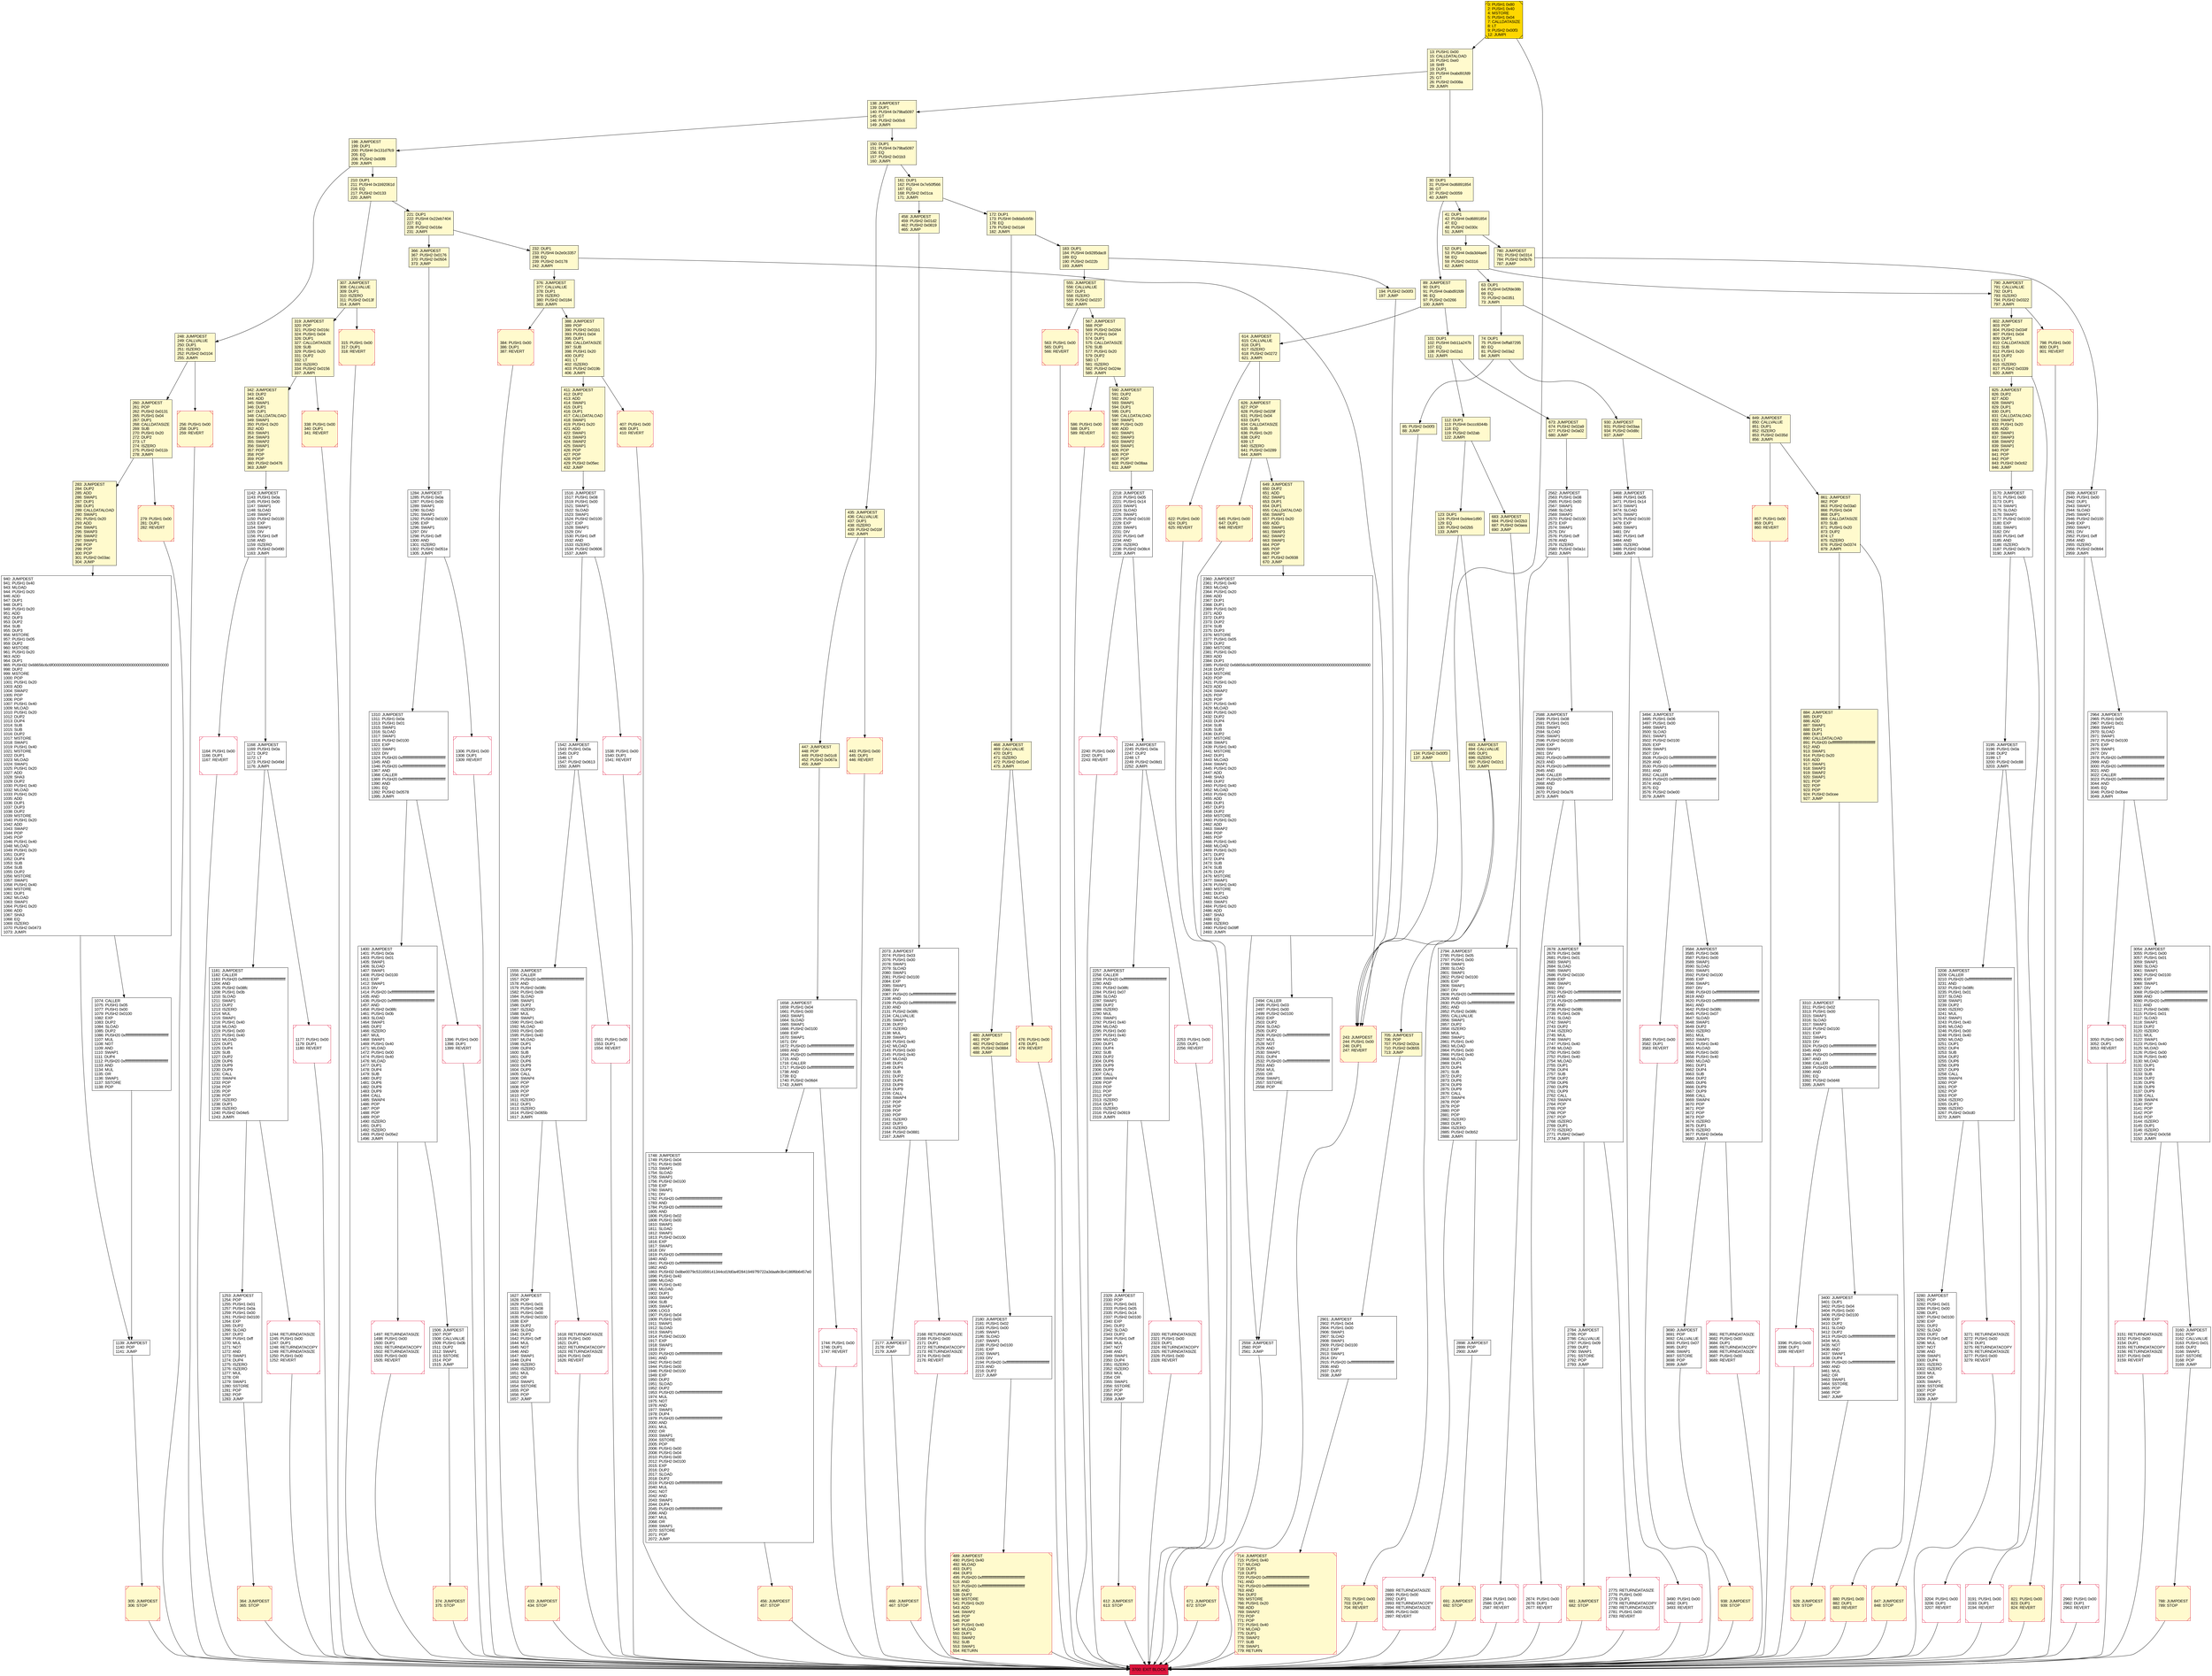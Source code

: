 digraph G {
bgcolor=transparent rankdir=UD;
node [shape=box style=filled color=black fillcolor=white fontname=arial fontcolor=black];
930 [label="930: JUMPDEST\l931: PUSH2 0x03aa\l934: PUSH2 0x0d8c\l937: JUMP\l" fillcolor=lemonchiffon ];
3490 [label="3490: PUSH1 0x00\l3492: DUP1\l3493: REVERT\l" shape=Msquare color=crimson ];
671 [label="671: JUMPDEST\l672: STOP\l" fillcolor=lemonchiffon shape=Msquare color=crimson ];
2320 [label="2320: RETURNDATASIZE\l2321: PUSH1 0x00\l2323: DUP1\l2324: RETURNDATACOPY\l2325: RETURNDATASIZE\l2326: PUSH1 0x00\l2328: REVERT\l" shape=Msquare color=crimson ];
1748 [label="1748: JUMPDEST\l1749: PUSH1 0x04\l1751: PUSH1 0x00\l1753: SWAP1\l1754: SLOAD\l1755: SWAP1\l1756: PUSH2 0x0100\l1759: EXP\l1760: SWAP1\l1761: DIV\l1762: PUSH20 0xffffffffffffffffffffffffffffffffffffffff\l1783: AND\l1784: PUSH20 0xffffffffffffffffffffffffffffffffffffffff\l1805: AND\l1806: PUSH1 0x02\l1808: PUSH1 0x00\l1810: SWAP1\l1811: SLOAD\l1812: SWAP1\l1813: PUSH2 0x0100\l1816: EXP\l1817: SWAP1\l1818: DIV\l1819: PUSH20 0xffffffffffffffffffffffffffffffffffffffff\l1840: AND\l1841: PUSH20 0xffffffffffffffffffffffffffffffffffffffff\l1862: AND\l1863: PUSH32 0x8be0079c531659141344cd1fd0a4f28419497f9722a3daafe3b4186f6b6457e0\l1896: PUSH1 0x40\l1898: MLOAD\l1899: PUSH1 0x40\l1901: MLOAD\l1902: DUP1\l1903: SWAP2\l1904: SUB\l1905: SWAP1\l1906: LOG3\l1907: PUSH1 0x04\l1909: PUSH1 0x00\l1911: SWAP1\l1912: SLOAD\l1913: SWAP1\l1914: PUSH2 0x0100\l1917: EXP\l1918: SWAP1\l1919: DIV\l1920: PUSH20 0xffffffffffffffffffffffffffffffffffffffff\l1941: AND\l1942: PUSH1 0x02\l1944: PUSH1 0x00\l1946: PUSH2 0x0100\l1949: EXP\l1950: DUP2\l1951: SLOAD\l1952: DUP2\l1953: PUSH20 0xffffffffffffffffffffffffffffffffffffffff\l1974: MUL\l1975: NOT\l1976: AND\l1977: SWAP1\l1978: DUP4\l1979: PUSH20 0xffffffffffffffffffffffffffffffffffffffff\l2000: AND\l2001: MUL\l2002: OR\l2003: SWAP1\l2004: SSTORE\l2005: POP\l2006: PUSH1 0x00\l2008: PUSH1 0x04\l2010: PUSH1 0x00\l2012: PUSH2 0x0100\l2015: EXP\l2016: DUP2\l2017: SLOAD\l2018: DUP2\l2019: PUSH20 0xffffffffffffffffffffffffffffffffffffffff\l2040: MUL\l2041: NOT\l2042: AND\l2043: SWAP1\l2044: DUP4\l2045: PUSH20 0xffffffffffffffffffffffffffffffffffffffff\l2066: AND\l2067: MUL\l2068: OR\l2069: SWAP1\l2070: SSTORE\l2071: POP\l2072: JUMP\l" ];
1253 [label="1253: JUMPDEST\l1254: POP\l1255: PUSH1 0x01\l1257: PUSH1 0x0a\l1259: PUSH1 0x00\l1261: PUSH2 0x0100\l1264: EXP\l1265: DUP2\l1266: SLOAD\l1267: DUP2\l1268: PUSH1 0xff\l1270: MUL\l1271: NOT\l1272: AND\l1273: SWAP1\l1274: DUP4\l1275: ISZERO\l1276: ISZERO\l1277: MUL\l1278: OR\l1279: SWAP1\l1280: SSTORE\l1281: POP\l1282: POP\l1283: JUMP\l" ];
435 [label="435: JUMPDEST\l436: CALLVALUE\l437: DUP1\l438: ISZERO\l439: PUSH2 0x01bf\l442: JUMPI\l" fillcolor=lemonchiffon ];
1658 [label="1658: JUMPDEST\l1659: PUSH1 0x04\l1661: PUSH1 0x00\l1663: SWAP1\l1664: SLOAD\l1665: SWAP1\l1666: PUSH2 0x0100\l1669: EXP\l1670: SWAP1\l1671: DIV\l1672: PUSH20 0xffffffffffffffffffffffffffffffffffffffff\l1693: AND\l1694: PUSH20 0xffffffffffffffffffffffffffffffffffffffff\l1715: AND\l1716: CALLER\l1717: PUSH20 0xffffffffffffffffffffffffffffffffffffffff\l1738: AND\l1739: EQ\l1740: PUSH2 0x06d4\l1743: JUMPI\l" ];
13 [label="13: PUSH1 0x00\l15: CALLDATALOAD\l16: PUSH1 0xe0\l18: SHR\l19: DUP1\l20: PUSH4 0xabd91fd9\l25: GT\l26: PUSH2 0x008a\l29: JUMPI\l" fillcolor=lemonchiffon ];
443 [label="443: PUSH1 0x00\l445: DUP1\l446: REVERT\l" fillcolor=lemonchiffon shape=Msquare color=crimson ];
701 [label="701: PUSH1 0x00\l703: DUP1\l704: REVERT\l" fillcolor=lemonchiffon shape=Msquare color=crimson ];
2588 [label="2588: JUMPDEST\l2589: PUSH1 0x08\l2591: PUSH1 0x01\l2593: SWAP1\l2594: SLOAD\l2595: SWAP1\l2596: PUSH2 0x0100\l2599: EXP\l2600: SWAP1\l2601: DIV\l2602: PUSH20 0xffffffffffffffffffffffffffffffffffffffff\l2623: AND\l2624: PUSH20 0xffffffffffffffffffffffffffffffffffffffff\l2645: AND\l2646: CALLER\l2647: PUSH20 0xffffffffffffffffffffffffffffffffffffffff\l2668: AND\l2669: EQ\l2670: PUSH2 0x0a76\l2673: JUMPI\l" ];
210 [label="210: DUP1\l211: PUSH4 0x1b92061d\l216: EQ\l217: PUSH2 0x0133\l220: JUMPI\l" fillcolor=lemonchiffon ];
1142 [label="1142: JUMPDEST\l1143: PUSH1 0x0a\l1145: PUSH1 0x00\l1147: SWAP1\l1148: SLOAD\l1149: SWAP1\l1150: PUSH2 0x0100\l1153: EXP\l1154: SWAP1\l1155: DIV\l1156: PUSH1 0xff\l1158: AND\l1159: ISZERO\l1160: PUSH2 0x0490\l1163: JUMPI\l" ];
384 [label="384: PUSH1 0x00\l386: DUP1\l387: REVERT\l" fillcolor=lemonchiffon shape=Msquare color=crimson ];
645 [label="645: PUSH1 0x00\l647: DUP1\l648: REVERT\l" fillcolor=lemonchiffon shape=Msquare color=crimson ];
3170 [label="3170: JUMPDEST\l3171: PUSH1 0x00\l3173: DUP1\l3174: SWAP1\l3175: SLOAD\l3176: SWAP1\l3177: PUSH2 0x0100\l3180: EXP\l3181: SWAP1\l3182: DIV\l3183: PUSH1 0xff\l3185: AND\l3186: ISZERO\l3187: PUSH2 0x0c7b\l3190: JUMPI\l" ];
433 [label="433: JUMPDEST\l434: STOP\l" fillcolor=lemonchiffon shape=Msquare color=crimson ];
3204 [label="3204: PUSH1 0x00\l3206: DUP1\l3207: REVERT\l" shape=Msquare color=crimson ];
691 [label="691: JUMPDEST\l692: STOP\l" fillcolor=lemonchiffon shape=Msquare color=crimson ];
683 [label="683: JUMPDEST\l684: PUSH2 0x02b3\l687: PUSH2 0x0aea\l690: JUMP\l" fillcolor=lemonchiffon ];
2073 [label="2073: JUMPDEST\l2074: PUSH1 0x03\l2076: PUSH1 0x00\l2078: SWAP1\l2079: SLOAD\l2080: SWAP1\l2081: PUSH2 0x0100\l2084: EXP\l2085: SWAP1\l2086: DIV\l2087: PUSH20 0xffffffffffffffffffffffffffffffffffffffff\l2108: AND\l2109: PUSH20 0xffffffffffffffffffffffffffffffffffffffff\l2130: AND\l2131: PUSH2 0x08fc\l2134: CALLVALUE\l2135: SWAP1\l2136: DUP2\l2137: ISZERO\l2138: MUL\l2139: SWAP1\l2140: PUSH1 0x40\l2142: MLOAD\l2143: PUSH1 0x00\l2145: PUSH1 0x40\l2147: MLOAD\l2148: DUP1\l2149: DUP4\l2150: SUB\l2151: DUP2\l2152: DUP6\l2153: DUP9\l2154: DUP9\l2155: CALL\l2156: SWAP4\l2157: POP\l2158: POP\l2159: POP\l2160: POP\l2161: ISZERO\l2162: DUP1\l2163: ISZERO\l2164: PUSH2 0x0881\l2167: JUMPI\l" ];
1164 [label="1164: PUSH1 0x00\l1166: DUP1\l1167: REVERT\l" shape=Msquare color=crimson ];
2180 [label="2180: JUMPDEST\l2181: PUSH1 0x02\l2183: PUSH1 0x00\l2185: SWAP1\l2186: SLOAD\l2187: SWAP1\l2188: PUSH2 0x0100\l2191: EXP\l2192: SWAP1\l2193: DIV\l2194: PUSH20 0xffffffffffffffffffffffffffffffffffffffff\l2215: AND\l2216: DUP2\l2217: JUMP\l" ];
2960 [label="2960: PUSH1 0x00\l2962: DUP1\l2963: REVERT\l" shape=Msquare color=crimson ];
2784 [label="2784: JUMPDEST\l2785: POP\l2786: CALLVALUE\l2787: PUSH1 0x09\l2789: DUP2\l2790: SWAP1\l2791: SSTORE\l2792: POP\l2793: JUMP\l" ];
172 [label="172: DUP1\l173: PUSH4 0x8da5cb5b\l178: EQ\l179: PUSH2 0x01d4\l182: JUMPI\l" fillcolor=lemonchiffon ];
928 [label="928: JUMPDEST\l929: STOP\l" fillcolor=lemonchiffon shape=Msquare color=crimson ];
366 [label="366: JUMPDEST\l367: PUSH2 0x0176\l370: PUSH2 0x0504\l373: JUMP\l" fillcolor=lemonchiffon ];
407 [label="407: PUSH1 0x00\l409: DUP1\l410: REVERT\l" fillcolor=lemonchiffon shape=Msquare color=crimson ];
1177 [label="1177: PUSH1 0x00\l1179: DUP1\l1180: REVERT\l" shape=Msquare color=crimson ];
74 [label="74: DUP1\l75: PUSH4 0xffa87295\l80: EQ\l81: PUSH2 0x03a2\l84: JUMPI\l" fillcolor=lemonchiffon ];
480 [label="480: JUMPDEST\l481: POP\l482: PUSH2 0x01e9\l485: PUSH2 0x0884\l488: JUMP\l" fillcolor=lemonchiffon ];
681 [label="681: JUMPDEST\l682: STOP\l" fillcolor=lemonchiffon shape=Msquare color=crimson ];
1542 [label="1542: JUMPDEST\l1543: PUSH1 0x0a\l1545: DUP2\l1546: LT\l1547: PUSH2 0x0613\l1550: JUMPI\l" ];
30 [label="30: DUP1\l31: PUSH4 0xd6891854\l36: GT\l37: PUSH2 0x0059\l40: JUMPI\l" fillcolor=lemonchiffon ];
938 [label="938: JUMPDEST\l939: STOP\l" fillcolor=lemonchiffon shape=Msquare color=crimson ];
693 [label="693: JUMPDEST\l694: CALLVALUE\l695: DUP1\l696: ISZERO\l697: PUSH2 0x02c1\l700: JUMPI\l" fillcolor=lemonchiffon ];
260 [label="260: JUMPDEST\l261: POP\l262: PUSH2 0x0131\l265: PUSH1 0x04\l267: DUP1\l268: CALLDATASIZE\l269: SUB\l270: PUSH1 0x20\l272: DUP2\l273: LT\l274: ISZERO\l275: PUSH2 0x011b\l278: JUMPI\l" fillcolor=lemonchiffon ];
1310 [label="1310: JUMPDEST\l1311: PUSH1 0x0a\l1313: PUSH1 0x01\l1315: SWAP1\l1316: SLOAD\l1317: SWAP1\l1318: PUSH2 0x0100\l1321: EXP\l1322: SWAP1\l1323: DIV\l1324: PUSH20 0xffffffffffffffffffffffffffffffffffffffff\l1345: AND\l1346: PUSH20 0xffffffffffffffffffffffffffffffffffffffff\l1367: AND\l1368: CALLER\l1369: PUSH20 0xffffffffffffffffffffffffffffffffffffffff\l1390: AND\l1391: EQ\l1392: PUSH2 0x0578\l1395: JUMPI\l" ];
1627 [label="1627: JUMPDEST\l1628: POP\l1629: PUSH1 0x01\l1631: PUSH1 0x08\l1633: PUSH1 0x00\l1635: PUSH2 0x0100\l1638: EXP\l1639: DUP2\l1640: SLOAD\l1641: DUP2\l1642: PUSH1 0xff\l1644: MUL\l1645: NOT\l1646: AND\l1647: SWAP1\l1648: DUP4\l1649: ISZERO\l1650: ISZERO\l1651: MUL\l1652: OR\l1653: SWAP1\l1654: SSTORE\l1655: POP\l1656: POP\l1657: JUMP\l" ];
221 [label="221: DUP1\l222: PUSH4 0x22eb7404\l227: EQ\l228: PUSH2 0x016e\l231: JUMPI\l" fillcolor=lemonchiffon ];
705 [label="705: JUMPDEST\l706: POP\l707: PUSH2 0x02ca\l710: PUSH2 0x0b55\l713: JUMP\l" fillcolor=lemonchiffon ];
626 [label="626: JUMPDEST\l627: POP\l628: PUSH2 0x029f\l631: PUSH1 0x04\l633: DUP1\l634: CALLDATASIZE\l635: SUB\l636: PUSH1 0x20\l638: DUP2\l639: LT\l640: ISZERO\l641: PUSH2 0x0289\l644: JUMPI\l" fillcolor=lemonchiffon ];
3310 [label="3310: JUMPDEST\l3311: PUSH1 0x02\l3313: PUSH1 0x00\l3315: SWAP1\l3316: SLOAD\l3317: SWAP1\l3318: PUSH2 0x0100\l3321: EXP\l3322: SWAP1\l3323: DIV\l3324: PUSH20 0xffffffffffffffffffffffffffffffffffffffff\l3345: AND\l3346: PUSH20 0xffffffffffffffffffffffffffffffffffffffff\l3367: AND\l3368: CALLER\l3369: PUSH20 0xffffffffffffffffffffffffffffffffffffffff\l3390: AND\l3391: EQ\l3392: PUSH2 0x0d48\l3395: JUMPI\l" ];
466 [label="466: JUMPDEST\l467: STOP\l" fillcolor=lemonchiffon shape=Msquare color=crimson ];
3494 [label="3494: JUMPDEST\l3495: PUSH1 0x06\l3497: PUSH1 0x00\l3499: SWAP1\l3500: SLOAD\l3501: SWAP1\l3502: PUSH2 0x0100\l3505: EXP\l3506: SWAP1\l3507: DIV\l3508: PUSH20 0xffffffffffffffffffffffffffffffffffffffff\l3529: AND\l3530: PUSH20 0xffffffffffffffffffffffffffffffffffffffff\l3551: AND\l3552: CALLER\l3553: PUSH20 0xffffffffffffffffffffffffffffffffffffffff\l3574: AND\l3575: EQ\l3576: PUSH2 0x0e00\l3579: JUMPI\l" ];
1506 [label="1506: JUMPDEST\l1507: POP\l1508: CALLVALUE\l1509: PUSH1 0x0b\l1511: DUP2\l1512: SWAP1\l1513: SSTORE\l1514: POP\l1515: JUMP\l" ];
1618 [label="1618: RETURNDATASIZE\l1619: PUSH1 0x00\l1621: DUP1\l1622: RETURNDATACOPY\l1623: RETURNDATASIZE\l1624: PUSH1 0x00\l1626: REVERT\l" shape=Msquare color=crimson ];
3050 [label="3050: PUSH1 0x00\l3052: DUP1\l3053: REVERT\l" shape=Msquare color=crimson ];
673 [label="673: JUMPDEST\l674: PUSH2 0x02a9\l677: PUSH2 0x0a02\l680: JUMP\l" fillcolor=lemonchiffon ];
2964 [label="2964: JUMPDEST\l2965: PUSH1 0x00\l2967: PUSH1 0x01\l2969: SWAP1\l2970: SLOAD\l2971: SWAP1\l2972: PUSH2 0x0100\l2975: EXP\l2976: SWAP1\l2977: DIV\l2978: PUSH20 0xffffffffffffffffffffffffffffffffffffffff\l2999: AND\l3000: PUSH20 0xffffffffffffffffffffffffffffffffffffffff\l3021: AND\l3022: CALLER\l3023: PUSH20 0xffffffffffffffffffffffffffffffffffffffff\l3044: AND\l3045: EQ\l3046: PUSH2 0x0bee\l3049: JUMPI\l" ];
138 [label="138: JUMPDEST\l139: DUP1\l140: PUSH4 0x79ba5097\l145: GT\l146: PUSH2 0x00c6\l149: JUMPI\l" fillcolor=lemonchiffon ];
388 [label="388: JUMPDEST\l389: POP\l390: PUSH2 0x01b1\l393: PUSH1 0x04\l395: DUP1\l396: CALLDATASIZE\l397: SUB\l398: PUSH1 0x20\l400: DUP2\l401: LT\l402: ISZERO\l403: PUSH2 0x019b\l406: JUMPI\l" fillcolor=lemonchiffon ];
2889 [label="2889: RETURNDATASIZE\l2890: PUSH1 0x00\l2892: DUP1\l2893: RETURNDATACOPY\l2894: RETURNDATASIZE\l2895: PUSH1 0x00\l2897: REVERT\l" shape=Msquare color=crimson ];
123 [label="123: DUP1\l124: PUSH4 0xd4ee1d90\l129: EQ\l130: PUSH2 0x02b5\l133: JUMPI\l" fillcolor=lemonchiffon ];
2218 [label="2218: JUMPDEST\l2219: PUSH1 0x05\l2221: PUSH1 0x14\l2223: SWAP1\l2224: SLOAD\l2225: SWAP1\l2226: PUSH2 0x0100\l2229: EXP\l2230: SWAP1\l2231: DIV\l2232: PUSH1 0xff\l2234: AND\l2235: ISZERO\l2236: PUSH2 0x08c4\l2239: JUMPI\l" ];
1139 [label="1139: JUMPDEST\l1140: POP\l1141: JUMP\l" ];
3151 [label="3151: RETURNDATASIZE\l3152: PUSH1 0x00\l3154: DUP1\l3155: RETURNDATACOPY\l3156: RETURNDATASIZE\l3157: PUSH1 0x00\l3159: REVERT\l" shape=Msquare color=crimson ];
940 [label="940: JUMPDEST\l941: PUSH1 0x40\l943: MLOAD\l944: PUSH1 0x20\l946: ADD\l947: DUP1\l948: DUP1\l949: PUSH1 0x20\l951: ADD\l952: DUP3\l953: DUP2\l954: SUB\l955: DUP3\l956: MSTORE\l957: PUSH1 0x05\l959: DUP2\l960: MSTORE\l961: PUSH1 0x20\l963: ADD\l964: DUP1\l965: PUSH32 0x68656c6c6f000000000000000000000000000000000000000000000000000000\l998: DUP2\l999: MSTORE\l1000: POP\l1001: PUSH1 0x20\l1003: ADD\l1004: SWAP2\l1005: POP\l1006: POP\l1007: PUSH1 0x40\l1009: MLOAD\l1010: PUSH1 0x20\l1012: DUP2\l1013: DUP4\l1014: SUB\l1015: SUB\l1016: DUP2\l1017: MSTORE\l1018: SWAP1\l1019: PUSH1 0x40\l1021: MSTORE\l1022: DUP1\l1023: MLOAD\l1024: SWAP1\l1025: PUSH1 0x20\l1027: ADD\l1028: SHA3\l1029: DUP2\l1030: PUSH1 0x40\l1032: MLOAD\l1033: PUSH1 0x20\l1035: ADD\l1036: DUP1\l1037: DUP3\l1038: DUP2\l1039: MSTORE\l1040: PUSH1 0x20\l1042: ADD\l1043: SWAP2\l1044: POP\l1045: POP\l1046: PUSH1 0x40\l1048: MLOAD\l1049: PUSH1 0x20\l1051: DUP2\l1052: DUP4\l1053: SUB\l1054: SUB\l1055: DUP2\l1056: MSTORE\l1057: SWAP1\l1058: PUSH1 0x40\l1060: MSTORE\l1061: DUP1\l1062: MLOAD\l1063: SWAP1\l1064: PUSH1 0x20\l1066: ADD\l1067: SHA3\l1068: EQ\l1069: ISZERO\l1070: PUSH2 0x0473\l1073: JUMPI\l" ];
456 [label="456: JUMPDEST\l457: STOP\l" fillcolor=lemonchiffon shape=Msquare color=crimson ];
3580 [label="3580: PUSH1 0x00\l3582: DUP1\l3583: REVERT\l" shape=Msquare color=crimson ];
2494 [label="2494: CALLER\l2495: PUSH1 0x03\l2497: PUSH1 0x00\l2499: PUSH2 0x0100\l2502: EXP\l2503: DUP2\l2504: SLOAD\l2505: DUP2\l2506: PUSH20 0xffffffffffffffffffffffffffffffffffffffff\l2527: MUL\l2528: NOT\l2529: AND\l2530: SWAP1\l2531: DUP4\l2532: PUSH20 0xffffffffffffffffffffffffffffffffffffffff\l2553: AND\l2554: MUL\l2555: OR\l2556: SWAP1\l2557: SSTORE\l2558: POP\l" ];
0 [label="0: PUSH1 0x80\l2: PUSH1 0x40\l4: MSTORE\l5: PUSH1 0x04\l7: CALLDATASIZE\l8: LT\l9: PUSH2 0x00f3\l12: JUMPI\l" fillcolor=lemonchiffon shape=Msquare fillcolor=gold ];
2240 [label="2240: PUSH1 0x00\l2242: DUP1\l2243: REVERT\l" shape=Msquare color=crimson ];
248 [label="248: JUMPDEST\l249: CALLVALUE\l250: DUP1\l251: ISZERO\l252: PUSH2 0x0104\l255: JUMPI\l" fillcolor=lemonchiffon ];
2168 [label="2168: RETURNDATASIZE\l2169: PUSH1 0x00\l2171: DUP1\l2172: RETURNDATACOPY\l2173: RETURNDATASIZE\l2174: PUSH1 0x00\l2176: REVERT\l" shape=Msquare color=crimson ];
614 [label="614: JUMPDEST\l615: CALLVALUE\l616: DUP1\l617: ISZERO\l618: PUSH2 0x0272\l621: JUMPI\l" fillcolor=lemonchiffon ];
112 [label="112: DUP1\l113: PUSH4 0xccc6044b\l118: EQ\l119: PUSH2 0x02ab\l122: JUMPI\l" fillcolor=lemonchiffon ];
2253 [label="2253: PUSH1 0x00\l2255: DUP1\l2256: REVERT\l" shape=Msquare color=crimson ];
2257 [label="2257: JUMPDEST\l2258: CALLER\l2259: PUSH20 0xffffffffffffffffffffffffffffffffffffffff\l2280: AND\l2281: PUSH2 0x08fc\l2284: PUSH1 0x07\l2286: SLOAD\l2287: SWAP1\l2288: DUP2\l2289: ISZERO\l2290: MUL\l2291: SWAP1\l2292: PUSH1 0x40\l2294: MLOAD\l2295: PUSH1 0x00\l2297: PUSH1 0x40\l2299: MLOAD\l2300: DUP1\l2301: DUP4\l2302: SUB\l2303: DUP2\l2304: DUP6\l2305: DUP9\l2306: DUP9\l2307: CALL\l2308: SWAP4\l2309: POP\l2310: POP\l2311: POP\l2312: POP\l2313: ISZERO\l2314: DUP1\l2315: ISZERO\l2316: PUSH2 0x0919\l2319: JUMPI\l" ];
85 [label="85: PUSH2 0x00f3\l88: JUMP\l" fillcolor=lemonchiffon ];
1744 [label="1744: PUSH1 0x00\l1746: DUP1\l1747: REVERT\l" shape=Msquare color=crimson ];
2329 [label="2329: JUMPDEST\l2330: POP\l2331: PUSH1 0x01\l2333: PUSH1 0x05\l2335: PUSH1 0x14\l2337: PUSH2 0x0100\l2340: EXP\l2341: DUP2\l2342: SLOAD\l2343: DUP2\l2344: PUSH1 0xff\l2346: MUL\l2347: NOT\l2348: AND\l2349: SWAP1\l2350: DUP4\l2351: ISZERO\l2352: ISZERO\l2353: MUL\l2354: OR\l2355: SWAP1\l2356: SSTORE\l2357: POP\l2358: POP\l2359: JUMP\l" ];
307 [label="307: JUMPDEST\l308: CALLVALUE\l309: DUP1\l310: ISZERO\l311: PUSH2 0x013f\l314: JUMPI\l" fillcolor=lemonchiffon ];
3700 [label="3700: EXIT BLOCK\l" fillcolor=crimson ];
825 [label="825: JUMPDEST\l826: DUP2\l827: ADD\l828: SWAP1\l829: DUP1\l830: DUP1\l831: CALLDATALOAD\l832: SWAP1\l833: PUSH1 0x20\l835: ADD\l836: SWAP1\l837: SWAP3\l838: SWAP2\l839: SWAP1\l840: POP\l841: POP\l842: POP\l843: PUSH2 0x0c62\l846: JUMP\l" fillcolor=lemonchiffon ];
2898 [label="2898: JUMPDEST\l2899: POP\l2900: JUMP\l" ];
2562 [label="2562: JUMPDEST\l2563: PUSH1 0x08\l2565: PUSH1 0x00\l2567: SWAP1\l2568: SLOAD\l2569: SWAP1\l2570: PUSH2 0x0100\l2573: EXP\l2574: SWAP1\l2575: DIV\l2576: PUSH1 0xff\l2578: AND\l2579: ISZERO\l2580: PUSH2 0x0a1c\l2583: JUMPI\l" ];
3681 [label="3681: RETURNDATASIZE\l3682: PUSH1 0x00\l3684: DUP1\l3685: RETURNDATACOPY\l3686: RETURNDATASIZE\l3687: PUSH1 0x00\l3689: REVERT\l" shape=Msquare color=crimson ];
1516 [label="1516: JUMPDEST\l1517: PUSH1 0x08\l1519: PUSH1 0x00\l1521: SWAP1\l1522: SLOAD\l1523: SWAP1\l1524: PUSH2 0x0100\l1527: EXP\l1528: SWAP1\l1529: DIV\l1530: PUSH1 0xff\l1532: AND\l1533: ISZERO\l1534: PUSH2 0x0606\l1537: JUMPI\l" ];
476 [label="476: PUSH1 0x00\l478: DUP1\l479: REVERT\l" fillcolor=lemonchiffon shape=Msquare color=crimson ];
232 [label="232: DUP1\l233: PUSH4 0x2e0c3357\l238: EQ\l239: PUSH2 0x0178\l242: JUMPI\l" fillcolor=lemonchiffon ];
788 [label="788: JUMPDEST\l789: STOP\l" fillcolor=lemonchiffon shape=Msquare color=crimson ];
52 [label="52: DUP1\l53: PUSH4 0xda3d4ae6\l58: EQ\l59: PUSH2 0x0316\l62: JUMPI\l" fillcolor=lemonchiffon ];
3400 [label="3400: JUMPDEST\l3401: DUP1\l3402: PUSH1 0x04\l3404: PUSH1 0x00\l3406: PUSH2 0x0100\l3409: EXP\l3410: DUP2\l3411: SLOAD\l3412: DUP2\l3413: PUSH20 0xffffffffffffffffffffffffffffffffffffffff\l3434: MUL\l3435: NOT\l3436: AND\l3437: SWAP1\l3438: DUP4\l3439: PUSH20 0xffffffffffffffffffffffffffffffffffffffff\l3460: AND\l3461: MUL\l3462: OR\l3463: SWAP1\l3464: SSTORE\l3465: POP\l3466: POP\l3467: JUMP\l" ];
101 [label="101: DUP1\l102: PUSH4 0xb11a247b\l107: EQ\l108: PUSH2 0x02a1\l111: JUMPI\l" fillcolor=lemonchiffon ];
567 [label="567: JUMPDEST\l568: POP\l569: PUSH2 0x0264\l572: PUSH1 0x04\l574: DUP1\l575: CALLDATASIZE\l576: SUB\l577: PUSH1 0x20\l579: DUP2\l580: LT\l581: ISZERO\l582: PUSH2 0x024e\l585: JUMPI\l" fillcolor=lemonchiffon ];
884 [label="884: JUMPDEST\l885: DUP2\l886: ADD\l887: SWAP1\l888: DUP1\l889: DUP1\l890: CALLDATALOAD\l891: PUSH20 0xffffffffffffffffffffffffffffffffffffffff\l912: AND\l913: SWAP1\l914: PUSH1 0x20\l916: ADD\l917: SWAP1\l918: SWAP3\l919: SWAP2\l920: SWAP1\l921: POP\l922: POP\l923: POP\l924: PUSH2 0x0cee\l927: JUMP\l" fillcolor=lemonchiffon ];
283 [label="283: JUMPDEST\l284: DUP2\l285: ADD\l286: SWAP1\l287: DUP1\l288: DUP1\l289: CALLDATALOAD\l290: SWAP1\l291: PUSH1 0x20\l293: ADD\l294: SWAP1\l295: SWAP3\l296: SWAP2\l297: SWAP1\l298: POP\l299: POP\l300: POP\l301: PUSH2 0x03ac\l304: JUMP\l" fillcolor=lemonchiffon ];
780 [label="780: JUMPDEST\l781: PUSH2 0x0314\l784: PUSH2 0x0b7b\l787: JUMP\l" fillcolor=lemonchiffon ];
2901 [label="2901: JUMPDEST\l2902: PUSH1 0x04\l2904: PUSH1 0x00\l2906: SWAP1\l2907: SLOAD\l2908: SWAP1\l2909: PUSH2 0x0100\l2912: EXP\l2913: SWAP1\l2914: DIV\l2915: PUSH20 0xffffffffffffffffffffffffffffffffffffffff\l2936: AND\l2937: DUP2\l2938: JUMP\l" ];
563 [label="563: PUSH1 0x00\l565: DUP1\l566: REVERT\l" fillcolor=lemonchiffon shape=Msquare color=crimson ];
183 [label="183: DUP1\l184: PUSH4 0x9285dac8\l189: EQ\l190: PUSH2 0x022b\l193: JUMPI\l" fillcolor=lemonchiffon ];
861 [label="861: JUMPDEST\l862: POP\l863: PUSH2 0x03a0\l866: PUSH1 0x04\l868: DUP1\l869: CALLDATASIZE\l870: SUB\l871: PUSH1 0x20\l873: DUP2\l874: LT\l875: ISZERO\l876: PUSH2 0x0374\l879: JUMPI\l" fillcolor=lemonchiffon ];
821 [label="821: PUSH1 0x00\l823: DUP1\l824: REVERT\l" fillcolor=lemonchiffon shape=Msquare color=crimson ];
150 [label="150: DUP1\l151: PUSH4 0x79ba5097\l156: EQ\l157: PUSH2 0x01b3\l160: JUMPI\l" fillcolor=lemonchiffon ];
590 [label="590: JUMPDEST\l591: DUP2\l592: ADD\l593: SWAP1\l594: DUP1\l595: DUP1\l596: CALLDATALOAD\l597: SWAP1\l598: PUSH1 0x20\l600: ADD\l601: SWAP1\l602: SWAP3\l603: SWAP2\l604: SWAP1\l605: POP\l606: POP\l607: POP\l608: PUSH2 0x08aa\l611: JUMP\l" fillcolor=lemonchiffon ];
3280 [label="3280: JUMPDEST\l3281: POP\l3282: PUSH1 0x01\l3284: PUSH1 0x00\l3286: DUP1\l3287: PUSH2 0x0100\l3290: EXP\l3291: DUP2\l3292: SLOAD\l3293: DUP2\l3294: PUSH1 0xff\l3296: MUL\l3297: NOT\l3298: AND\l3299: SWAP1\l3300: DUP4\l3301: ISZERO\l3302: ISZERO\l3303: MUL\l3304: OR\l3305: SWAP1\l3306: SSTORE\l3307: POP\l3308: POP\l3309: JUMP\l" ];
714 [label="714: JUMPDEST\l715: PUSH1 0x40\l717: MLOAD\l718: DUP1\l719: DUP3\l720: PUSH20 0xffffffffffffffffffffffffffffffffffffffff\l741: AND\l742: PUSH20 0xffffffffffffffffffffffffffffffffffffffff\l763: AND\l764: DUP2\l765: MSTORE\l766: PUSH1 0x20\l768: ADD\l769: SWAP2\l770: POP\l771: POP\l772: PUSH1 0x40\l774: MLOAD\l775: DUP1\l776: SWAP2\l777: SUB\l778: SWAP1\l779: RETURN\l" fillcolor=lemonchiffon shape=Msquare color=crimson ];
315 [label="315: PUSH1 0x00\l317: DUP1\l318: REVERT\l" fillcolor=lemonchiffon shape=Msquare color=crimson ];
2360 [label="2360: JUMPDEST\l2361: PUSH1 0x40\l2363: MLOAD\l2364: PUSH1 0x20\l2366: ADD\l2367: DUP1\l2368: DUP1\l2369: PUSH1 0x20\l2371: ADD\l2372: DUP3\l2373: DUP2\l2374: SUB\l2375: DUP3\l2376: MSTORE\l2377: PUSH1 0x05\l2379: DUP2\l2380: MSTORE\l2381: PUSH1 0x20\l2383: ADD\l2384: DUP1\l2385: PUSH32 0x68656c6c6f000000000000000000000000000000000000000000000000000000\l2418: DUP2\l2419: MSTORE\l2420: POP\l2421: PUSH1 0x20\l2423: ADD\l2424: SWAP2\l2425: POP\l2426: POP\l2427: PUSH1 0x40\l2429: MLOAD\l2430: PUSH1 0x20\l2432: DUP2\l2433: DUP4\l2434: SUB\l2435: SUB\l2436: DUP2\l2437: MSTORE\l2438: SWAP1\l2439: PUSH1 0x40\l2441: MSTORE\l2442: DUP1\l2443: MLOAD\l2444: SWAP1\l2445: PUSH1 0x20\l2447: ADD\l2448: SHA3\l2449: DUP2\l2450: PUSH1 0x40\l2452: MLOAD\l2453: PUSH1 0x20\l2455: ADD\l2456: DUP1\l2457: DUP3\l2458: DUP2\l2459: MSTORE\l2460: PUSH1 0x20\l2462: ADD\l2463: SWAP2\l2464: POP\l2465: POP\l2466: PUSH1 0x40\l2468: MLOAD\l2469: PUSH1 0x20\l2471: DUP2\l2472: DUP4\l2473: SUB\l2474: SUB\l2475: DUP2\l2476: MSTORE\l2477: SWAP1\l2478: PUSH1 0x40\l2480: MSTORE\l2481: DUP1\l2482: MLOAD\l2483: SWAP1\l2484: PUSH1 0x20\l2486: ADD\l2487: SHA3\l2488: EQ\l2489: ISZERO\l2490: PUSH2 0x09ff\l2493: JUMPI\l" ];
1400 [label="1400: JUMPDEST\l1401: PUSH1 0x0a\l1403: PUSH1 0x01\l1405: SWAP1\l1406: SLOAD\l1407: SWAP1\l1408: PUSH2 0x0100\l1411: EXP\l1412: SWAP1\l1413: DIV\l1414: PUSH20 0xffffffffffffffffffffffffffffffffffffffff\l1435: AND\l1436: PUSH20 0xffffffffffffffffffffffffffffffffffffffff\l1457: AND\l1458: PUSH2 0x08fc\l1461: PUSH1 0x0b\l1463: SLOAD\l1464: SWAP1\l1465: DUP2\l1466: ISZERO\l1467: MUL\l1468: SWAP1\l1469: PUSH1 0x40\l1471: MLOAD\l1472: PUSH1 0x00\l1474: PUSH1 0x40\l1476: MLOAD\l1477: DUP1\l1478: DUP4\l1479: SUB\l1480: DUP2\l1481: DUP6\l1482: DUP9\l1483: DUP9\l1484: CALL\l1485: SWAP4\l1486: POP\l1487: POP\l1488: POP\l1489: POP\l1490: ISZERO\l1491: DUP1\l1492: ISZERO\l1493: PUSH2 0x05e2\l1496: JUMPI\l" ];
256 [label="256: PUSH1 0x00\l258: DUP1\l259: REVERT\l" fillcolor=lemonchiffon shape=Msquare color=crimson ];
134 [label="134: PUSH2 0x00f3\l137: JUMP\l" fillcolor=lemonchiffon ];
1538 [label="1538: PUSH1 0x00\l1540: DUP1\l1541: REVERT\l" shape=Msquare color=crimson ];
305 [label="305: JUMPDEST\l306: STOP\l" fillcolor=lemonchiffon shape=Msquare color=crimson ];
2177 [label="2177: JUMPDEST\l2178: POP\l2179: JUMP\l" ];
2244 [label="2244: JUMPDEST\l2245: PUSH1 0x0a\l2247: DUP2\l2248: LT\l2249: PUSH2 0x08d1\l2252: JUMPI\l" ];
41 [label="41: DUP1\l42: PUSH4 0xd6891854\l47: EQ\l48: PUSH2 0x030c\l51: JUMPI\l" fillcolor=lemonchiffon ];
790 [label="790: JUMPDEST\l791: CALLVALUE\l792: DUP1\l793: ISZERO\l794: PUSH2 0x0322\l797: JUMPI\l" fillcolor=lemonchiffon ];
3160 [label="3160: JUMPDEST\l3161: POP\l3162: CALLVALUE\l3163: PUSH1 0x01\l3165: DUP2\l3166: SWAP1\l3167: SSTORE\l3168: POP\l3169: JUMP\l" ];
1551 [label="1551: PUSH1 0x00\l1553: DUP1\l1554: REVERT\l" shape=Msquare color=crimson ];
2678 [label="2678: JUMPDEST\l2679: PUSH1 0x08\l2681: PUSH1 0x01\l2683: SWAP1\l2684: SLOAD\l2685: SWAP1\l2686: PUSH2 0x0100\l2689: EXP\l2690: SWAP1\l2691: DIV\l2692: PUSH20 0xffffffffffffffffffffffffffffffffffffffff\l2713: AND\l2714: PUSH20 0xffffffffffffffffffffffffffffffffffffffff\l2735: AND\l2736: PUSH2 0x08fc\l2739: PUSH1 0x09\l2741: SLOAD\l2742: SWAP1\l2743: DUP2\l2744: ISZERO\l2745: MUL\l2746: SWAP1\l2747: PUSH1 0x40\l2749: MLOAD\l2750: PUSH1 0x00\l2752: PUSH1 0x40\l2754: MLOAD\l2755: DUP1\l2756: DUP4\l2757: SUB\l2758: DUP2\l2759: DUP6\l2760: DUP9\l2761: DUP9\l2762: CALL\l2763: SWAP4\l2764: POP\l2765: POP\l2766: POP\l2767: POP\l2768: ISZERO\l2769: DUP1\l2770: ISZERO\l2771: PUSH2 0x0ae0\l2774: JUMPI\l" ];
279 [label="279: PUSH1 0x00\l281: DUP1\l282: REVERT\l" fillcolor=lemonchiffon shape=Msquare color=crimson ];
319 [label="319: JUMPDEST\l320: POP\l321: PUSH2 0x016c\l324: PUSH1 0x04\l326: DUP1\l327: CALLDATASIZE\l328: SUB\l329: PUSH1 0x20\l331: DUP2\l332: LT\l333: ISZERO\l334: PUSH2 0x0156\l337: JUMPI\l" fillcolor=lemonchiffon ];
2584 [label="2584: PUSH1 0x00\l2586: DUP1\l2587: REVERT\l" shape=Msquare color=crimson ];
489 [label="489: JUMPDEST\l490: PUSH1 0x40\l492: MLOAD\l493: DUP1\l494: DUP3\l495: PUSH20 0xffffffffffffffffffffffffffffffffffffffff\l516: AND\l517: PUSH20 0xffffffffffffffffffffffffffffffffffffffff\l538: AND\l539: DUP2\l540: MSTORE\l541: PUSH1 0x20\l543: ADD\l544: SWAP2\l545: POP\l546: POP\l547: PUSH1 0x40\l549: MLOAD\l550: DUP1\l551: SWAP2\l552: SUB\l553: SWAP1\l554: RETURN\l" fillcolor=lemonchiffon shape=Msquare color=crimson ];
1306 [label="1306: PUSH1 0x00\l1308: DUP1\l1309: REVERT\l" shape=Msquare color=crimson ];
458 [label="458: JUMPDEST\l459: PUSH2 0x01d2\l462: PUSH2 0x0819\l465: JUMP\l" fillcolor=lemonchiffon ];
2794 [label="2794: JUMPDEST\l2795: PUSH1 0x05\l2797: PUSH1 0x00\l2799: SWAP1\l2800: SLOAD\l2801: SWAP1\l2802: PUSH2 0x0100\l2805: EXP\l2806: SWAP1\l2807: DIV\l2808: PUSH20 0xffffffffffffffffffffffffffffffffffffffff\l2829: AND\l2830: PUSH20 0xffffffffffffffffffffffffffffffffffffffff\l2851: AND\l2852: PUSH2 0x08fc\l2855: CALLVALUE\l2856: SWAP1\l2857: DUP2\l2858: ISZERO\l2859: MUL\l2860: SWAP1\l2861: PUSH1 0x40\l2863: MLOAD\l2864: PUSH1 0x00\l2866: PUSH1 0x40\l2868: MLOAD\l2869: DUP1\l2870: DUP4\l2871: SUB\l2872: DUP2\l2873: DUP6\l2874: DUP9\l2875: DUP9\l2876: CALL\l2877: SWAP4\l2878: POP\l2879: POP\l2880: POP\l2881: POP\l2882: ISZERO\l2883: DUP1\l2884: ISZERO\l2885: PUSH2 0x0b52\l2888: JUMPI\l" ];
849 [label="849: JUMPDEST\l850: CALLVALUE\l851: DUP1\l852: ISZERO\l853: PUSH2 0x035d\l856: JUMPI\l" fillcolor=lemonchiffon ];
798 [label="798: PUSH1 0x00\l800: DUP1\l801: REVERT\l" fillcolor=lemonchiffon shape=Msquare color=crimson ];
1497 [label="1497: RETURNDATASIZE\l1498: PUSH1 0x00\l1500: DUP1\l1501: RETURNDATACOPY\l1502: RETURNDATASIZE\l1503: PUSH1 0x00\l1505: REVERT\l" shape=Msquare color=crimson ];
1244 [label="1244: RETURNDATASIZE\l1245: PUSH1 0x00\l1247: DUP1\l1248: RETURNDATACOPY\l1249: RETURNDATASIZE\l1250: PUSH1 0x00\l1252: REVERT\l" shape=Msquare color=crimson ];
468 [label="468: JUMPDEST\l469: CALLVALUE\l470: DUP1\l471: ISZERO\l472: PUSH2 0x01e0\l475: JUMPI\l" fillcolor=lemonchiffon ];
89 [label="89: JUMPDEST\l90: DUP1\l91: PUSH4 0xabd91fd9\l96: EQ\l97: PUSH2 0x0266\l100: JUMPI\l" fillcolor=lemonchiffon ];
2775 [label="2775: RETURNDATASIZE\l2776: PUSH1 0x00\l2778: DUP1\l2779: RETURNDATACOPY\l2780: RETURNDATASIZE\l2781: PUSH1 0x00\l2783: REVERT\l" shape=Msquare color=crimson ];
622 [label="622: PUSH1 0x00\l624: DUP1\l625: REVERT\l" fillcolor=lemonchiffon shape=Msquare color=crimson ];
1555 [label="1555: JUMPDEST\l1556: CALLER\l1557: PUSH20 0xffffffffffffffffffffffffffffffffffffffff\l1578: AND\l1579: PUSH2 0x08fc\l1582: PUSH1 0x09\l1584: SLOAD\l1585: SWAP1\l1586: DUP2\l1587: ISZERO\l1588: MUL\l1589: SWAP1\l1590: PUSH1 0x40\l1592: MLOAD\l1593: PUSH1 0x00\l1595: PUSH1 0x40\l1597: MLOAD\l1598: DUP1\l1599: DUP4\l1600: SUB\l1601: DUP2\l1602: DUP6\l1603: DUP9\l1604: DUP9\l1605: CALL\l1606: SWAP4\l1607: POP\l1608: POP\l1609: POP\l1610: POP\l1611: ISZERO\l1612: DUP1\l1613: ISZERO\l1614: PUSH2 0x065b\l1617: JUMPI\l" ];
880 [label="880: PUSH1 0x00\l882: DUP1\l883: REVERT\l" fillcolor=lemonchiffon shape=Msquare color=crimson ];
3468 [label="3468: JUMPDEST\l3469: PUSH1 0x05\l3471: PUSH1 0x14\l3473: SWAP1\l3474: SLOAD\l3475: SWAP1\l3476: PUSH2 0x0100\l3479: EXP\l3480: SWAP1\l3481: DIV\l3482: PUSH1 0xff\l3484: AND\l3485: ISZERO\l3486: PUSH2 0x0da6\l3489: JUMPI\l" ];
1181 [label="1181: JUMPDEST\l1182: CALLER\l1183: PUSH20 0xffffffffffffffffffffffffffffffffffffffff\l1204: AND\l1205: PUSH2 0x08fc\l1208: PUSH1 0x0b\l1210: SLOAD\l1211: SWAP1\l1212: DUP2\l1213: ISZERO\l1214: MUL\l1215: SWAP1\l1216: PUSH1 0x40\l1218: MLOAD\l1219: PUSH1 0x00\l1221: PUSH1 0x40\l1223: MLOAD\l1224: DUP1\l1225: DUP4\l1226: SUB\l1227: DUP2\l1228: DUP6\l1229: DUP9\l1230: DUP9\l1231: CALL\l1232: SWAP4\l1233: POP\l1234: POP\l1235: POP\l1236: POP\l1237: ISZERO\l1238: DUP1\l1239: ISZERO\l1240: PUSH2 0x04e5\l1243: JUMPI\l" ];
2674 [label="2674: PUSH1 0x00\l2676: DUP1\l2677: REVERT\l" shape=Msquare color=crimson ];
447 [label="447: JUMPDEST\l448: POP\l449: PUSH2 0x01c8\l452: PUSH2 0x067a\l455: JUMP\l" fillcolor=lemonchiffon ];
1396 [label="1396: PUSH1 0x00\l1398: DUP1\l1399: REVERT\l" shape=Msquare color=crimson ];
161 [label="161: DUP1\l162: PUSH4 0x7e50f566\l167: EQ\l168: PUSH2 0x01ca\l171: JUMPI\l" fillcolor=lemonchiffon ];
649 [label="649: JUMPDEST\l650: DUP2\l651: ADD\l652: SWAP1\l653: DUP1\l654: DUP1\l655: CALLDATALOAD\l656: SWAP1\l657: PUSH1 0x20\l659: ADD\l660: SWAP1\l661: SWAP3\l662: SWAP2\l663: SWAP1\l664: POP\l665: POP\l666: POP\l667: PUSH2 0x0938\l670: JUMP\l" fillcolor=lemonchiffon ];
3191 [label="3191: PUSH1 0x00\l3193: DUP1\l3194: REVERT\l" shape=Msquare color=crimson ];
2559 [label="2559: JUMPDEST\l2560: POP\l2561: JUMP\l" ];
3054 [label="3054: JUMPDEST\l3055: PUSH1 0x00\l3057: PUSH1 0x01\l3059: SWAP1\l3060: SLOAD\l3061: SWAP1\l3062: PUSH2 0x0100\l3065: EXP\l3066: SWAP1\l3067: DIV\l3068: PUSH20 0xffffffffffffffffffffffffffffffffffffffff\l3089: AND\l3090: PUSH20 0xffffffffffffffffffffffffffffffffffffffff\l3111: AND\l3112: PUSH2 0x08fc\l3115: PUSH1 0x01\l3117: SLOAD\l3118: SWAP1\l3119: DUP2\l3120: ISZERO\l3121: MUL\l3122: SWAP1\l3123: PUSH1 0x40\l3125: MLOAD\l3126: PUSH1 0x00\l3128: PUSH1 0x40\l3130: MLOAD\l3131: DUP1\l3132: DUP4\l3133: SUB\l3134: DUP2\l3135: DUP6\l3136: DUP9\l3137: DUP9\l3138: CALL\l3139: SWAP4\l3140: POP\l3141: POP\l3142: POP\l3143: POP\l3144: ISZERO\l3145: DUP1\l3146: ISZERO\l3147: PUSH2 0x0c58\l3150: JUMPI\l" ];
342 [label="342: JUMPDEST\l343: DUP2\l344: ADD\l345: SWAP1\l346: DUP1\l347: DUP1\l348: CALLDATALOAD\l349: SWAP1\l350: PUSH1 0x20\l352: ADD\l353: SWAP1\l354: SWAP3\l355: SWAP2\l356: SWAP1\l357: POP\l358: POP\l359: POP\l360: PUSH2 0x0476\l363: JUMP\l" fillcolor=lemonchiffon ];
847 [label="847: JUMPDEST\l848: STOP\l" fillcolor=lemonchiffon shape=Msquare color=crimson ];
2939 [label="2939: JUMPDEST\l2940: PUSH1 0x00\l2942: DUP1\l2943: SWAP1\l2944: SLOAD\l2945: SWAP1\l2946: PUSH2 0x0100\l2949: EXP\l2950: SWAP1\l2951: DIV\l2952: PUSH1 0xff\l2954: AND\l2955: ISZERO\l2956: PUSH2 0x0b94\l2959: JUMPI\l" ];
3271 [label="3271: RETURNDATASIZE\l3272: PUSH1 0x00\l3274: DUP1\l3275: RETURNDATACOPY\l3276: RETURNDATASIZE\l3277: PUSH1 0x00\l3279: REVERT\l" shape=Msquare color=crimson ];
555 [label="555: JUMPDEST\l556: CALLVALUE\l557: DUP1\l558: ISZERO\l559: PUSH2 0x0237\l562: JUMPI\l" fillcolor=lemonchiffon ];
374 [label="374: JUMPDEST\l375: STOP\l" fillcolor=lemonchiffon shape=Msquare color=crimson ];
3584 [label="3584: JUMPDEST\l3585: PUSH1 0x06\l3587: PUSH1 0x00\l3589: SWAP1\l3590: SLOAD\l3591: SWAP1\l3592: PUSH2 0x0100\l3595: EXP\l3596: SWAP1\l3597: DIV\l3598: PUSH20 0xffffffffffffffffffffffffffffffffffffffff\l3619: AND\l3620: PUSH20 0xffffffffffffffffffffffffffffffffffffffff\l3641: AND\l3642: PUSH2 0x08fc\l3645: PUSH1 0x07\l3647: SLOAD\l3648: SWAP1\l3649: DUP2\l3650: ISZERO\l3651: MUL\l3652: SWAP1\l3653: PUSH1 0x40\l3655: MLOAD\l3656: PUSH1 0x00\l3658: PUSH1 0x40\l3660: MLOAD\l3661: DUP1\l3662: DUP4\l3663: SUB\l3664: DUP2\l3665: DUP6\l3666: DUP9\l3667: DUP9\l3668: CALL\l3669: SWAP4\l3670: POP\l3671: POP\l3672: POP\l3673: POP\l3674: ISZERO\l3675: DUP1\l3676: ISZERO\l3677: PUSH2 0x0e6a\l3680: JUMPI\l" ];
3396 [label="3396: PUSH1 0x00\l3398: DUP1\l3399: REVERT\l" shape=Msquare color=crimson ];
802 [label="802: JUMPDEST\l803: POP\l804: PUSH2 0x034f\l807: PUSH1 0x04\l809: DUP1\l810: CALLDATASIZE\l811: SUB\l812: PUSH1 0x20\l814: DUP2\l815: LT\l816: ISZERO\l817: PUSH2 0x0339\l820: JUMPI\l" fillcolor=lemonchiffon ];
194 [label="194: PUSH2 0x00f3\l197: JUMP\l" fillcolor=lemonchiffon ];
376 [label="376: JUMPDEST\l377: CALLVALUE\l378: DUP1\l379: ISZERO\l380: PUSH2 0x0184\l383: JUMPI\l" fillcolor=lemonchiffon ];
586 [label="586: PUSH1 0x00\l588: DUP1\l589: REVERT\l" fillcolor=lemonchiffon shape=Msquare color=crimson ];
411 [label="411: JUMPDEST\l412: DUP2\l413: ADD\l414: SWAP1\l415: DUP1\l416: DUP1\l417: CALLDATALOAD\l418: SWAP1\l419: PUSH1 0x20\l421: ADD\l422: SWAP1\l423: SWAP3\l424: SWAP2\l425: SWAP1\l426: POP\l427: POP\l428: POP\l429: PUSH2 0x05ec\l432: JUMP\l" fillcolor=lemonchiffon ];
612 [label="612: JUMPDEST\l613: STOP\l" fillcolor=lemonchiffon shape=Msquare color=crimson ];
3195 [label="3195: JUMPDEST\l3196: PUSH1 0x0a\l3198: DUP2\l3199: LT\l3200: PUSH2 0x0c88\l3203: JUMPI\l" ];
1284 [label="1284: JUMPDEST\l1285: PUSH1 0x0a\l1287: PUSH1 0x00\l1289: SWAP1\l1290: SLOAD\l1291: SWAP1\l1292: PUSH2 0x0100\l1295: EXP\l1296: SWAP1\l1297: DIV\l1298: PUSH1 0xff\l1300: AND\l1301: ISZERO\l1302: PUSH2 0x051e\l1305: JUMPI\l" ];
338 [label="338: PUSH1 0x00\l340: DUP1\l341: REVERT\l" fillcolor=lemonchiffon shape=Msquare color=crimson ];
1074 [label="1074: CALLER\l1075: PUSH1 0x05\l1077: PUSH1 0x00\l1079: PUSH2 0x0100\l1082: EXP\l1083: DUP2\l1084: SLOAD\l1085: DUP2\l1086: PUSH20 0xffffffffffffffffffffffffffffffffffffffff\l1107: MUL\l1108: NOT\l1109: AND\l1110: SWAP1\l1111: DUP4\l1112: PUSH20 0xffffffffffffffffffffffffffffffffffffffff\l1133: AND\l1134: MUL\l1135: OR\l1136: SWAP1\l1137: SSTORE\l1138: POP\l" ];
3208 [label="3208: JUMPDEST\l3209: CALLER\l3210: PUSH20 0xffffffffffffffffffffffffffffffffffffffff\l3231: AND\l3232: PUSH2 0x08fc\l3235: PUSH1 0x01\l3237: SLOAD\l3238: SWAP1\l3239: DUP2\l3240: ISZERO\l3241: MUL\l3242: SWAP1\l3243: PUSH1 0x40\l3245: MLOAD\l3246: PUSH1 0x00\l3248: PUSH1 0x40\l3250: MLOAD\l3251: DUP1\l3252: DUP4\l3253: SUB\l3254: DUP2\l3255: DUP6\l3256: DUP9\l3257: DUP9\l3258: CALL\l3259: SWAP4\l3260: POP\l3261: POP\l3262: POP\l3263: POP\l3264: ISZERO\l3265: DUP1\l3266: ISZERO\l3267: PUSH2 0x0cd0\l3270: JUMPI\l" ];
243 [label="243: JUMPDEST\l244: PUSH1 0x00\l246: DUP1\l247: REVERT\l" fillcolor=lemonchiffon shape=Msquare color=crimson ];
63 [label="63: DUP1\l64: PUSH4 0xf2fde38b\l69: EQ\l70: PUSH2 0x0351\l73: JUMPI\l" fillcolor=lemonchiffon ];
364 [label="364: JUMPDEST\l365: STOP\l" fillcolor=lemonchiffon shape=Msquare color=crimson ];
857 [label="857: PUSH1 0x00\l859: DUP1\l860: REVERT\l" fillcolor=lemonchiffon shape=Msquare color=crimson ];
1168 [label="1168: JUMPDEST\l1169: PUSH1 0x0a\l1171: DUP2\l1172: LT\l1173: PUSH2 0x049d\l1176: JUMPI\l" ];
198 [label="198: JUMPDEST\l199: DUP1\l200: PUSH4 0x131d7fc9\l205: EQ\l206: PUSH2 0x00f8\l209: JUMPI\l" fillcolor=lemonchiffon ];
3690 [label="3690: JUMPDEST\l3691: POP\l3692: CALLVALUE\l3693: PUSH1 0x07\l3695: DUP2\l3696: SWAP1\l3697: SSTORE\l3698: POP\l3699: JUMP\l" ];
2964 -> 3050;
2901 -> 714;
476 -> 3700;
3681 -> 3700;
194 -> 243;
2168 -> 3700;
3584 -> 3690;
1658 -> 1748;
3151 -> 3700;
248 -> 260;
693 -> 701;
52 -> 790;
456 -> 3700;
1168 -> 1181;
41 -> 52;
3580 -> 3700;
849 -> 861;
614 -> 626;
466 -> 3700;
1142 -> 1164;
2218 -> 2240;
673 -> 2562;
41 -> 780;
1618 -> 3700;
112 -> 123;
3050 -> 3700;
928 -> 3700;
1516 -> 1542;
407 -> 3700;
861 -> 880;
150 -> 161;
2960 -> 3700;
849 -> 857;
63 -> 849;
74 -> 85;
13 -> 138;
938 -> 3700;
780 -> 2939;
89 -> 101;
3280 -> 847;
825 -> 3170;
433 -> 3700;
134 -> 243;
384 -> 3700;
210 -> 221;
319 -> 342;
626 -> 645;
388 -> 407;
2562 -> 2588;
555 -> 567;
1658 -> 1744;
161 -> 458;
123 -> 693;
443 -> 3700;
802 -> 821;
221 -> 366;
3490 -> 3700;
693 -> 705;
2329 -> 612;
243 -> 3700;
150 -> 435;
85 -> 243;
1555 -> 1618;
338 -> 3700;
232 -> 243;
364 -> 3700;
857 -> 3700;
2073 -> 2177;
3054 -> 3151;
411 -> 1516;
3396 -> 3700;
802 -> 825;
1542 -> 1551;
458 -> 2073;
3468 -> 3494;
1310 -> 1396;
30 -> 41;
374 -> 3700;
2964 -> 3054;
198 -> 248;
232 -> 376;
89 -> 614;
1396 -> 3700;
3494 -> 3584;
614 -> 622;
880 -> 3700;
172 -> 183;
1074 -> 1139;
3271 -> 3700;
138 -> 198;
847 -> 3700;
1244 -> 3700;
376 -> 388;
468 -> 476;
3400 -> 928;
2775 -> 3700;
248 -> 256;
279 -> 3700;
1168 -> 1177;
2360 -> 2494;
366 -> 1284;
590 -> 2218;
342 -> 1142;
376 -> 384;
798 -> 3700;
2244 -> 2253;
260 -> 283;
63 -> 74;
489 -> 3700;
884 -> 3310;
1306 -> 3700;
283 -> 940;
305 -> 3700;
930 -> 3468;
3170 -> 3195;
256 -> 3700;
705 -> 2901;
1310 -> 1400;
1516 -> 1538;
821 -> 3700;
161 -> 172;
1142 -> 1168;
307 -> 315;
101 -> 112;
2794 -> 2889;
315 -> 3700;
468 -> 480;
788 -> 3700;
2218 -> 2244;
30 -> 89;
260 -> 279;
1253 -> 364;
3195 -> 3208;
1744 -> 3700;
940 -> 1139;
435 -> 443;
2784 -> 681;
567 -> 590;
480 -> 2180;
1181 -> 1244;
2240 -> 3700;
790 -> 798;
861 -> 884;
2253 -> 3700;
3494 -> 3580;
2257 -> 2329;
13 -> 30;
2889 -> 3700;
3160 -> 788;
3208 -> 3271;
74 -> 930;
221 -> 232;
112 -> 683;
2360 -> 2559;
681 -> 3700;
1284 -> 1306;
2073 -> 2168;
649 -> 2360;
319 -> 338;
1177 -> 3700;
790 -> 802;
645 -> 3700;
1748 -> 456;
3204 -> 3700;
2898 -> 691;
691 -> 3700;
1164 -> 3700;
1400 -> 1497;
1627 -> 433;
3208 -> 3280;
2257 -> 2320;
701 -> 3700;
567 -> 586;
210 -> 307;
183 -> 555;
555 -> 563;
183 -> 194;
3054 -> 3160;
52 -> 63;
0 -> 13;
2678 -> 2775;
671 -> 3700;
2320 -> 3700;
2678 -> 2784;
612 -> 3700;
2494 -> 2559;
1555 -> 1627;
626 -> 649;
2939 -> 2964;
2180 -> 489;
683 -> 2794;
0 -> 243;
3584 -> 3681;
586 -> 3700;
3310 -> 3396;
388 -> 411;
3191 -> 3700;
2674 -> 3700;
1506 -> 374;
2588 -> 2678;
940 -> 1074;
1284 -> 1310;
1497 -> 3700;
622 -> 3700;
2562 -> 2584;
447 -> 1658;
3690 -> 938;
3310 -> 3400;
138 -> 150;
435 -> 447;
101 -> 673;
307 -> 319;
2244 -> 2257;
2794 -> 2898;
2584 -> 3700;
2588 -> 2674;
3468 -> 3490;
2559 -> 671;
3195 -> 3204;
1400 -> 1506;
1538 -> 3700;
1551 -> 3700;
1181 -> 1253;
2177 -> 466;
198 -> 210;
563 -> 3700;
714 -> 3700;
2939 -> 2960;
123 -> 134;
1139 -> 305;
1542 -> 1555;
3170 -> 3191;
172 -> 468;
}